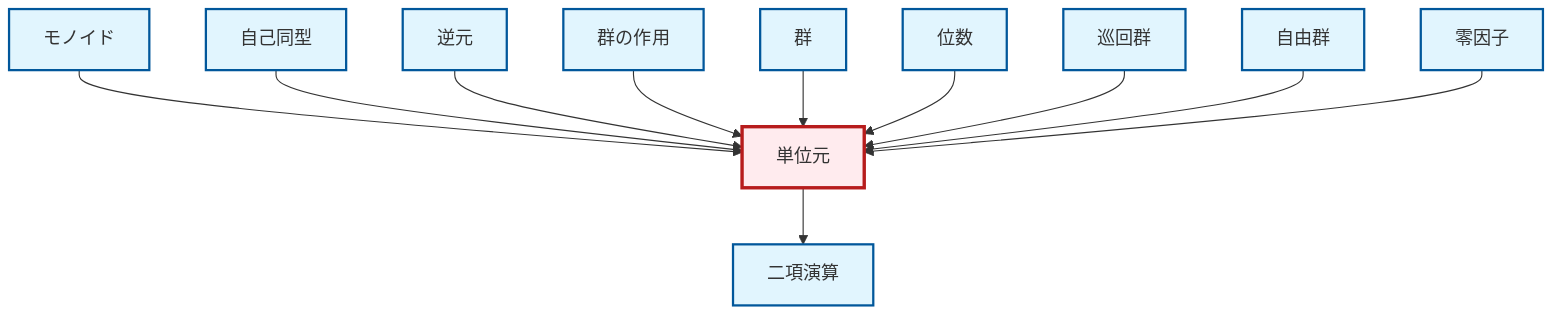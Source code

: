 graph TD
    classDef definition fill:#e1f5fe,stroke:#01579b,stroke-width:2px
    classDef theorem fill:#f3e5f5,stroke:#4a148c,stroke-width:2px
    classDef axiom fill:#fff3e0,stroke:#e65100,stroke-width:2px
    classDef example fill:#e8f5e9,stroke:#1b5e20,stroke-width:2px
    classDef current fill:#ffebee,stroke:#b71c1c,stroke-width:3px
    def-free-group["自由群"]:::definition
    def-order["位数"]:::definition
    def-group-action["群の作用"]:::definition
    def-cyclic-group["巡回群"]:::definition
    def-identity-element["単位元"]:::definition
    def-inverse-element["逆元"]:::definition
    def-binary-operation["二項演算"]:::definition
    def-zero-divisor["零因子"]:::definition
    def-automorphism["自己同型"]:::definition
    def-monoid["モノイド"]:::definition
    def-group["群"]:::definition
    def-monoid --> def-identity-element
    def-automorphism --> def-identity-element
    def-inverse-element --> def-identity-element
    def-group-action --> def-identity-element
    def-identity-element --> def-binary-operation
    def-group --> def-identity-element
    def-order --> def-identity-element
    def-cyclic-group --> def-identity-element
    def-free-group --> def-identity-element
    def-zero-divisor --> def-identity-element
    class def-identity-element current